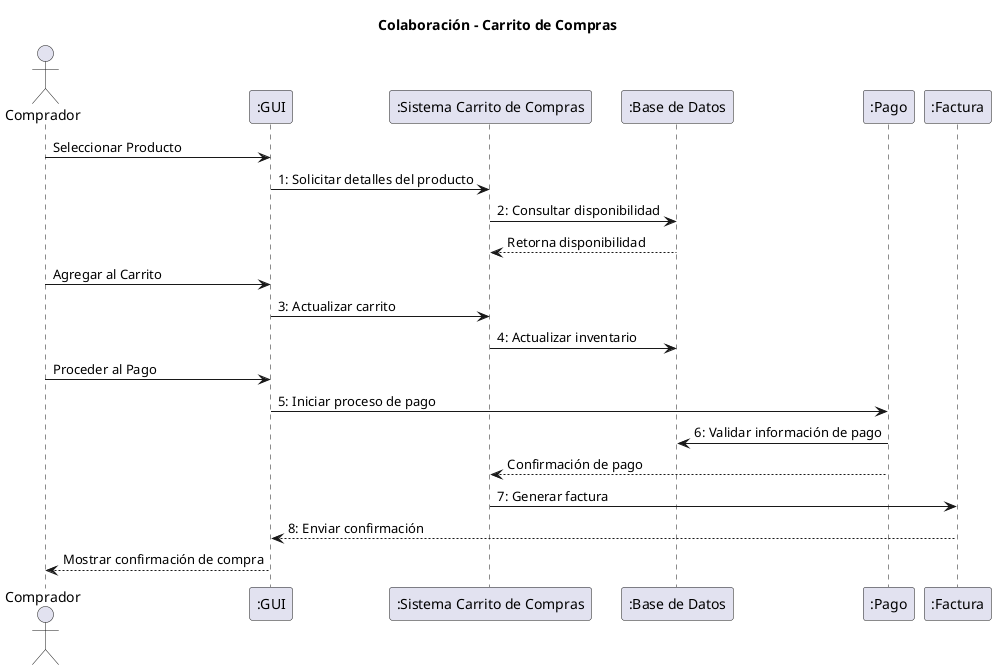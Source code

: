 @startuml
title Colaboración - Carrito de Compras

actor Comprador
participant ":GUI" as GUI
participant ":Sistema Carrito de Compras" as Sistema
participant ":Base de Datos" as DB
participant ":Pago" as Pago
participant ":Factura" as Factura

Comprador -> GUI : Seleccionar Producto
GUI -> Sistema : 1: Solicitar detalles del producto
Sistema -> DB : 2: Consultar disponibilidad
DB --> Sistema : Retorna disponibilidad

Comprador -> GUI : Agregar al Carrito
GUI -> Sistema : 3: Actualizar carrito
Sistema -> DB : 4: Actualizar inventario

Comprador -> GUI : Proceder al Pago
GUI -> Pago : 5: Iniciar proceso de pago
Pago -> DB : 6: Validar información de pago
Pago --> Sistema : Confirmación de pago
Sistema -> Factura : 7: Generar factura
Factura --> GUI : 8: Enviar confirmación
GUI --> Comprador : Mostrar confirmación de compra

@enduml
